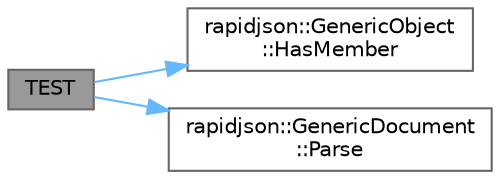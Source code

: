digraph "TEST"
{
 // LATEX_PDF_SIZE
  bgcolor="transparent";
  edge [fontname=Helvetica,fontsize=10,labelfontname=Helvetica,labelfontsize=10];
  node [fontname=Helvetica,fontsize=10,shape=box,height=0.2,width=0.4];
  rankdir="LR";
  Node1 [id="Node000001",label="TEST",height=0.2,width=0.4,color="gray40", fillcolor="grey60", style="filled", fontcolor="black",tooltip=" "];
  Node1 -> Node2 [id="edge1_Node000001_Node000002",color="steelblue1",style="solid",tooltip=" "];
  Node2 [id="Node000002",label="rapidjson::GenericObject\l::HasMember",height=0.2,width=0.4,color="grey40", fillcolor="white", style="filled",URL="$classrapidjson_1_1_generic_object.html#a10fd0c5b5ef61479725590b78c006234",tooltip=" "];
  Node1 -> Node3 [id="edge2_Node000001_Node000003",color="steelblue1",style="solid",tooltip=" "];
  Node3 [id="Node000003",label="rapidjson::GenericDocument\l::Parse",height=0.2,width=0.4,color="grey40", fillcolor="white", style="filled",URL="$classrapidjson_1_1_generic_document.html#aa54ac886c9e93102216c4e1b4126cb76",tooltip="Parse JSON text from a read-only string (with Encoding conversion)"];
}

